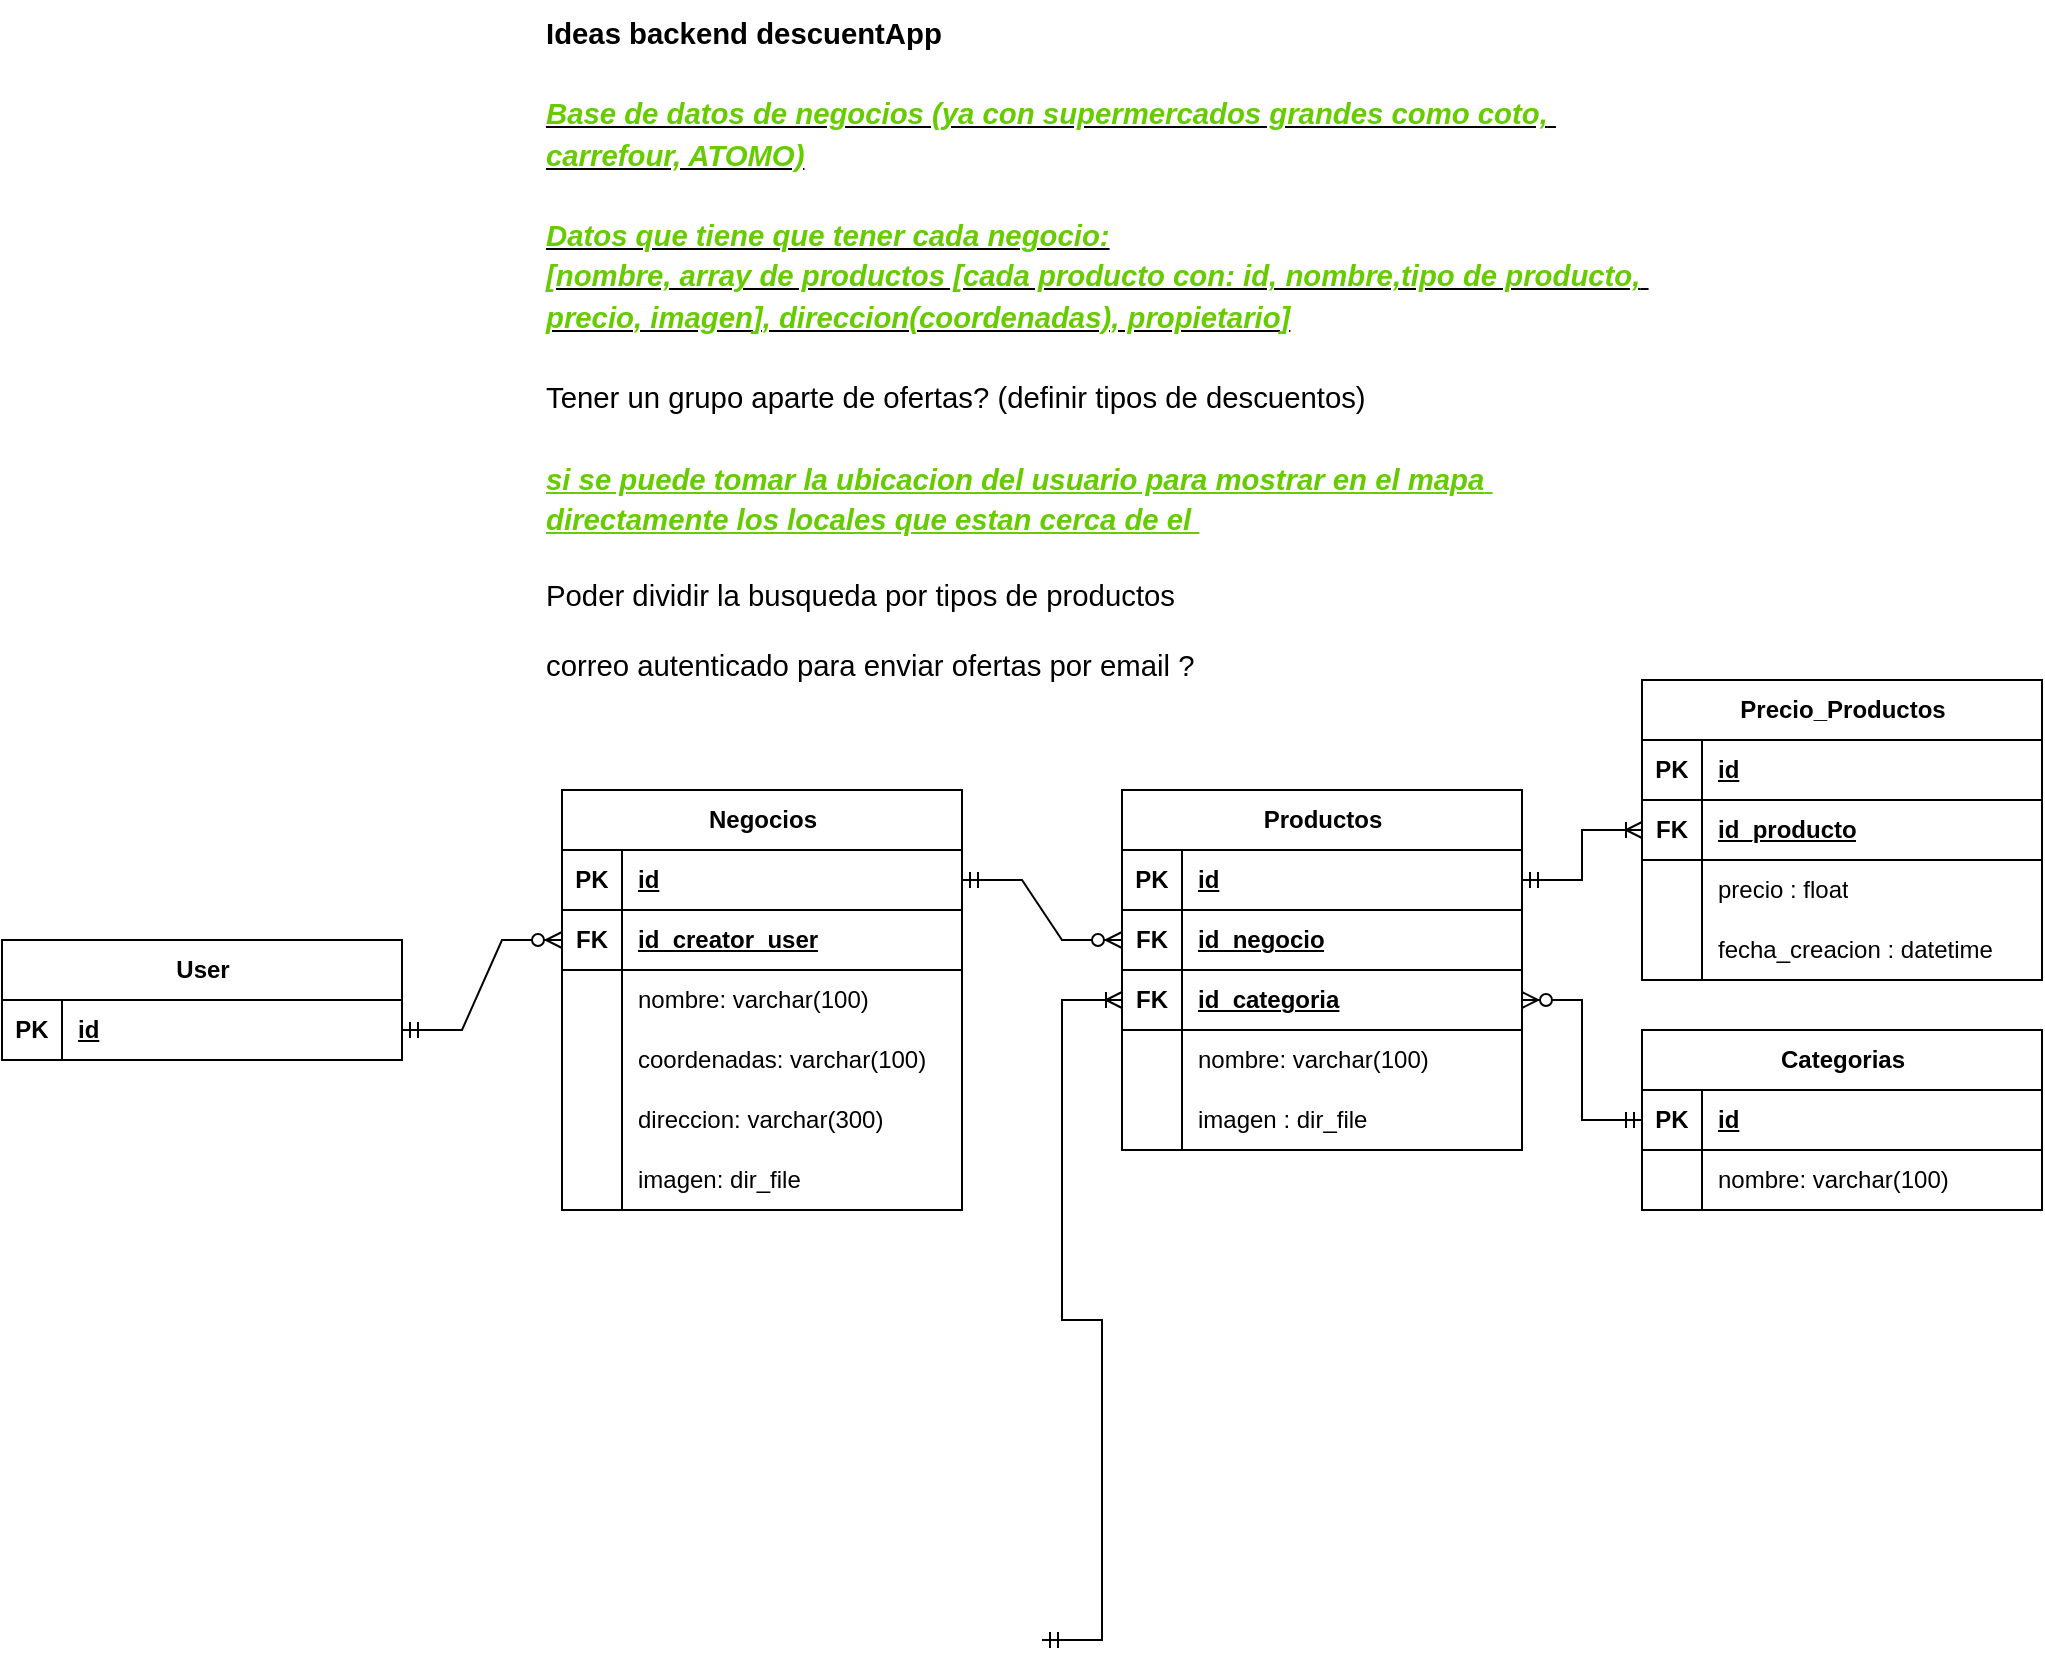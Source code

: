 <mxfile version="24.6.4" type="device">
  <diagram name="Página-1" id="SStQsnYlL896UcIgOzIQ">
    <mxGraphModel dx="2261" dy="844" grid="1" gridSize="10" guides="1" tooltips="1" connect="1" arrows="1" fold="1" page="1" pageScale="1" pageWidth="827" pageHeight="1169" math="0" shadow="0">
      <root>
        <mxCell id="0" />
        <mxCell id="1" parent="0" />
        <mxCell id="ZSuQwYXkWBYHc7xjUEu9-1" value="&lt;p dir=&quot;ltr&quot; style=&quot;line-height:1.38;margin-top:0pt;margin-bottom:0pt;&quot; id=&quot;docs-internal-guid-a4c57933-7fff-c57c-47c2-1a90e87b867c&quot;&gt;&lt;span style=&quot;font-size:11pt;font-family:Arial,sans-serif;color:#000000;background-color:transparent;font-weight:700;font-style:normal;font-variant:normal;text-decoration:none;vertical-align:baseline;white-space:pre;white-space:pre-wrap;&quot;&gt;Ideas backend descuentApp&lt;/span&gt;&lt;span style=&quot;font-size:11pt;font-family:Arial,sans-serif;color:#000000;background-color:transparent;font-weight:400;font-style:normal;font-variant:normal;text-decoration:none;vertical-align:baseline;white-space:pre;white-space:pre-wrap;&quot;&gt;&lt;br&gt;&lt;/span&gt;&lt;span style=&quot;font-size:11pt;font-family:Arial,sans-serif;color:#000000;background-color:transparent;font-weight:400;font-style:normal;font-variant:normal;text-decoration:none;vertical-align:baseline;white-space:pre;white-space:pre-wrap;&quot;&gt;&lt;br&gt;&lt;/span&gt;&lt;span style=&quot;font-size: 11pt; font-family: Arial, sans-serif; background-color: transparent; font-variant: normal; vertical-align: baseline; white-space: pre-wrap;&quot;&gt;&lt;i style=&quot;&quot;&gt;&lt;b style=&quot;&quot;&gt;&lt;u style=&quot;&quot;&gt;&lt;font color=&quot;#66cc00&quot;&gt;Base de datos de negocios (ya con supermercados grandes como coto, carrefour, ATOMO)&lt;/font&gt;&lt;/u&gt;&lt;/b&gt;&lt;/i&gt;&lt;/span&gt;&lt;span style=&quot;font-size:11pt;font-family:Arial,sans-serif;color:#000000;background-color:transparent;font-weight:400;font-style:normal;font-variant:normal;text-decoration:none;vertical-align:baseline;white-space:pre;white-space:pre-wrap;&quot;&gt;&lt;br&gt;&lt;/span&gt;&lt;span style=&quot;font-size:11pt;font-family:Arial,sans-serif;color:#000000;background-color:transparent;font-weight:400;font-style:normal;font-variant:normal;text-decoration:none;vertical-align:baseline;white-space:pre;white-space:pre-wrap;&quot;&gt;&lt;br&gt;&lt;/span&gt;&lt;i&gt;&lt;b&gt;&lt;u&gt;&lt;font color=&quot;#66cc00&quot;&gt;&lt;span style=&quot;font-size: 11pt; font-family: Arial, sans-serif; background-color: transparent; font-variant: normal; vertical-align: baseline; white-space: pre-wrap;&quot;&gt;Datos que tiene que tener cada negocio:&lt;/span&gt;&lt;span style=&quot;font-size: 11pt; font-family: Arial, sans-serif; background-color: transparent; font-variant: normal; vertical-align: baseline; white-space: pre-wrap;&quot;&gt;&lt;br&gt;&lt;/span&gt;&lt;span style=&quot;font-size: 11pt; font-family: Arial, sans-serif; background-color: transparent; font-variant: normal; vertical-align: baseline; white-space: pre-wrap;&quot;&gt;[nombre, array de productos [cada producto con: id, nombre,tipo de producto, precio, imagen], direccion(coordenadas), propietario]&lt;/span&gt;&lt;/font&gt;&lt;/u&gt;&lt;/b&gt;&lt;/i&gt;&lt;span style=&quot;font-size:11pt;font-family:Arial,sans-serif;color:#000000;background-color:transparent;font-weight:400;font-style:normal;font-variant:normal;text-decoration:none;vertical-align:baseline;white-space:pre;white-space:pre-wrap;&quot;&gt;&lt;br&gt;&lt;/span&gt;&lt;span style=&quot;font-size:11pt;font-family:Arial,sans-serif;color:#000000;background-color:transparent;font-weight:400;font-style:normal;font-variant:normal;text-decoration:none;vertical-align:baseline;white-space:pre;white-space:pre-wrap;&quot;&gt;&lt;br&gt;&lt;/span&gt;&lt;span style=&quot;font-size:11pt;font-family:Arial,sans-serif;color:#000000;background-color:transparent;font-weight:400;font-style:normal;font-variant:normal;text-decoration:none;vertical-align:baseline;white-space:pre;white-space:pre-wrap;&quot;&gt;Tener un grupo aparte de ofertas? (definir tipos de descuentos)&lt;/span&gt;&lt;span style=&quot;font-size:11pt;font-family:Arial,sans-serif;color:#000000;background-color:transparent;font-weight:400;font-style:normal;font-variant:normal;text-decoration:none;vertical-align:baseline;white-space:pre;white-space:pre-wrap;&quot;&gt;&lt;br&gt;&lt;/span&gt;&lt;span style=&quot;font-size:11pt;font-family:Arial,sans-serif;color:#000000;background-color:transparent;font-weight:400;font-style:normal;font-variant:normal;text-decoration:none;vertical-align:baseline;white-space:pre;white-space:pre-wrap;&quot;&gt;&lt;br&gt;&lt;/span&gt;&lt;span style=&quot;font-size: 11pt; font-family: Arial, sans-serif; background-color: transparent; font-variant: normal; vertical-align: baseline; white-space: pre-wrap;&quot;&gt;&lt;font style=&quot;&quot; color=&quot;#66cc00&quot;&gt;&lt;i style=&quot;&quot;&gt;&lt;b style=&quot;&quot;&gt;&lt;u&gt;si se puede tomar la ubicacion del usuario para mostrar en el mapa directamente los locales que estan cerca de el &lt;/u&gt;&lt;/b&gt;&lt;/i&gt;&lt;/font&gt;&lt;/span&gt;&lt;span style=&quot;font-size:11pt;font-family:Arial,sans-serif;color:#000000;background-color:transparent;font-weight:400;font-style:normal;font-variant:normal;text-decoration:none;vertical-align:baseline;white-space:pre;white-space:pre-wrap;&quot;&gt;&lt;br&gt;&lt;br&gt;&lt;/span&gt;&lt;/p&gt;&lt;span style=&quot;font-size:11pt;font-family:Arial,sans-serif;color:#000000;background-color:transparent;font-weight:400;font-style:normal;font-variant:normal;text-decoration:none;vertical-align:baseline;white-space:pre;white-space:pre-wrap;&quot;&gt;Poder dividir la busqueda por tipos de productos&lt;/span&gt;&lt;span style=&quot;font-size:11pt;font-family:Arial,sans-serif;color:#000000;background-color:transparent;font-weight:400;font-style:normal;font-variant:normal;text-decoration:none;vertical-align:baseline;white-space:pre;white-space:pre-wrap;&quot;&gt;&lt;br&gt;&lt;/span&gt;&lt;span style=&quot;font-size:11pt;font-family:Arial,sans-serif;color:#000000;background-color:transparent;font-weight:400;font-style:normal;font-variant:normal;text-decoration:none;vertical-align:baseline;white-space:pre;white-space:pre-wrap;&quot;&gt;&lt;br&gt;&lt;/span&gt;&lt;span style=&quot;font-size:11pt;font-family:Arial,sans-serif;color:#000000;background-color:transparent;font-weight:400;font-style:normal;font-variant:normal;text-decoration:none;vertical-align:baseline;white-space:pre;white-space:pre-wrap;&quot;&gt;correo autenticado para enviar ofertas por email ?&lt;/span&gt;" style="text;whiteSpace=wrap;html=1;" parent="1" vertex="1">
          <mxGeometry x="40" y="40" width="560" height="360" as="geometry" />
        </mxCell>
        <mxCell id="uydSjjTu0iyKUY3YHcJU-1" value="Negocios" style="shape=table;startSize=30;container=1;collapsible=1;childLayout=tableLayout;fixedRows=1;rowLines=0;fontStyle=1;align=center;resizeLast=1;html=1;" vertex="1" parent="1">
          <mxGeometry x="50" y="435" width="200" height="210" as="geometry" />
        </mxCell>
        <mxCell id="uydSjjTu0iyKUY3YHcJU-2" value="" style="shape=tableRow;horizontal=0;startSize=0;swimlaneHead=0;swimlaneBody=0;fillColor=none;collapsible=0;dropTarget=0;points=[[0,0.5],[1,0.5]];portConstraint=eastwest;top=0;left=0;right=0;bottom=1;" vertex="1" parent="uydSjjTu0iyKUY3YHcJU-1">
          <mxGeometry y="30" width="200" height="30" as="geometry" />
        </mxCell>
        <mxCell id="uydSjjTu0iyKUY3YHcJU-3" value="PK" style="shape=partialRectangle;connectable=0;fillColor=none;top=0;left=0;bottom=0;right=0;fontStyle=1;overflow=hidden;whiteSpace=wrap;html=1;" vertex="1" parent="uydSjjTu0iyKUY3YHcJU-2">
          <mxGeometry width="30" height="30" as="geometry">
            <mxRectangle width="30" height="30" as="alternateBounds" />
          </mxGeometry>
        </mxCell>
        <mxCell id="uydSjjTu0iyKUY3YHcJU-4" value="id" style="shape=partialRectangle;connectable=0;fillColor=none;top=0;left=0;bottom=0;right=0;align=left;spacingLeft=6;fontStyle=5;overflow=hidden;whiteSpace=wrap;html=1;" vertex="1" parent="uydSjjTu0iyKUY3YHcJU-2">
          <mxGeometry x="30" width="170" height="30" as="geometry">
            <mxRectangle width="170" height="30" as="alternateBounds" />
          </mxGeometry>
        </mxCell>
        <mxCell id="uydSjjTu0iyKUY3YHcJU-14" style="shape=tableRow;horizontal=0;startSize=0;swimlaneHead=0;swimlaneBody=0;fillColor=none;collapsible=0;dropTarget=0;points=[[0,0.5],[1,0.5]];portConstraint=eastwest;top=0;left=0;right=0;bottom=1;" vertex="1" parent="uydSjjTu0iyKUY3YHcJU-1">
          <mxGeometry y="60" width="200" height="30" as="geometry" />
        </mxCell>
        <mxCell id="uydSjjTu0iyKUY3YHcJU-15" value="FK" style="shape=partialRectangle;connectable=0;fillColor=none;top=0;left=0;bottom=0;right=0;fontStyle=1;overflow=hidden;whiteSpace=wrap;html=1;" vertex="1" parent="uydSjjTu0iyKUY3YHcJU-14">
          <mxGeometry width="30" height="30" as="geometry">
            <mxRectangle width="30" height="30" as="alternateBounds" />
          </mxGeometry>
        </mxCell>
        <mxCell id="uydSjjTu0iyKUY3YHcJU-16" value="id_creator_user" style="shape=partialRectangle;connectable=0;fillColor=none;top=0;left=0;bottom=0;right=0;align=left;spacingLeft=6;fontStyle=5;overflow=hidden;whiteSpace=wrap;html=1;" vertex="1" parent="uydSjjTu0iyKUY3YHcJU-14">
          <mxGeometry x="30" width="170" height="30" as="geometry">
            <mxRectangle width="170" height="30" as="alternateBounds" />
          </mxGeometry>
        </mxCell>
        <mxCell id="uydSjjTu0iyKUY3YHcJU-5" value="" style="shape=tableRow;horizontal=0;startSize=0;swimlaneHead=0;swimlaneBody=0;fillColor=none;collapsible=0;dropTarget=0;points=[[0,0.5],[1,0.5]];portConstraint=eastwest;top=0;left=0;right=0;bottom=0;" vertex="1" parent="uydSjjTu0iyKUY3YHcJU-1">
          <mxGeometry y="90" width="200" height="30" as="geometry" />
        </mxCell>
        <mxCell id="uydSjjTu0iyKUY3YHcJU-6" value="" style="shape=partialRectangle;connectable=0;fillColor=none;top=0;left=0;bottom=0;right=0;editable=1;overflow=hidden;whiteSpace=wrap;html=1;" vertex="1" parent="uydSjjTu0iyKUY3YHcJU-5">
          <mxGeometry width="30" height="30" as="geometry">
            <mxRectangle width="30" height="30" as="alternateBounds" />
          </mxGeometry>
        </mxCell>
        <mxCell id="uydSjjTu0iyKUY3YHcJU-7" value="nombre: varchar(100)" style="shape=partialRectangle;connectable=0;fillColor=none;top=0;left=0;bottom=0;right=0;align=left;spacingLeft=6;overflow=hidden;whiteSpace=wrap;html=1;" vertex="1" parent="uydSjjTu0iyKUY3YHcJU-5">
          <mxGeometry x="30" width="170" height="30" as="geometry">
            <mxRectangle width="170" height="30" as="alternateBounds" />
          </mxGeometry>
        </mxCell>
        <mxCell id="uydSjjTu0iyKUY3YHcJU-17" style="shape=tableRow;horizontal=0;startSize=0;swimlaneHead=0;swimlaneBody=0;fillColor=none;collapsible=0;dropTarget=0;points=[[0,0.5],[1,0.5]];portConstraint=eastwest;top=0;left=0;right=0;bottom=0;" vertex="1" parent="uydSjjTu0iyKUY3YHcJU-1">
          <mxGeometry y="120" width="200" height="30" as="geometry" />
        </mxCell>
        <mxCell id="uydSjjTu0iyKUY3YHcJU-18" style="shape=partialRectangle;connectable=0;fillColor=none;top=0;left=0;bottom=0;right=0;editable=1;overflow=hidden;whiteSpace=wrap;html=1;" vertex="1" parent="uydSjjTu0iyKUY3YHcJU-17">
          <mxGeometry width="30" height="30" as="geometry">
            <mxRectangle width="30" height="30" as="alternateBounds" />
          </mxGeometry>
        </mxCell>
        <mxCell id="uydSjjTu0iyKUY3YHcJU-19" value="coordenadas: varchar(100)" style="shape=partialRectangle;connectable=0;fillColor=none;top=0;left=0;bottom=0;right=0;align=left;spacingLeft=6;overflow=hidden;whiteSpace=wrap;html=1;" vertex="1" parent="uydSjjTu0iyKUY3YHcJU-17">
          <mxGeometry x="30" width="170" height="30" as="geometry">
            <mxRectangle width="170" height="30" as="alternateBounds" />
          </mxGeometry>
        </mxCell>
        <mxCell id="uydSjjTu0iyKUY3YHcJU-20" style="shape=tableRow;horizontal=0;startSize=0;swimlaneHead=0;swimlaneBody=0;fillColor=none;collapsible=0;dropTarget=0;points=[[0,0.5],[1,0.5]];portConstraint=eastwest;top=0;left=0;right=0;bottom=0;" vertex="1" parent="uydSjjTu0iyKUY3YHcJU-1">
          <mxGeometry y="150" width="200" height="30" as="geometry" />
        </mxCell>
        <mxCell id="uydSjjTu0iyKUY3YHcJU-21" style="shape=partialRectangle;connectable=0;fillColor=none;top=0;left=0;bottom=0;right=0;editable=1;overflow=hidden;whiteSpace=wrap;html=1;" vertex="1" parent="uydSjjTu0iyKUY3YHcJU-20">
          <mxGeometry width="30" height="30" as="geometry">
            <mxRectangle width="30" height="30" as="alternateBounds" />
          </mxGeometry>
        </mxCell>
        <mxCell id="uydSjjTu0iyKUY3YHcJU-22" value="direccion: varchar(300)" style="shape=partialRectangle;connectable=0;fillColor=none;top=0;left=0;bottom=0;right=0;align=left;spacingLeft=6;overflow=hidden;whiteSpace=wrap;html=1;" vertex="1" parent="uydSjjTu0iyKUY3YHcJU-20">
          <mxGeometry x="30" width="170" height="30" as="geometry">
            <mxRectangle width="170" height="30" as="alternateBounds" />
          </mxGeometry>
        </mxCell>
        <mxCell id="uydSjjTu0iyKUY3YHcJU-91" style="shape=tableRow;horizontal=0;startSize=0;swimlaneHead=0;swimlaneBody=0;fillColor=none;collapsible=0;dropTarget=0;points=[[0,0.5],[1,0.5]];portConstraint=eastwest;top=0;left=0;right=0;bottom=0;" vertex="1" parent="uydSjjTu0iyKUY3YHcJU-1">
          <mxGeometry y="180" width="200" height="30" as="geometry" />
        </mxCell>
        <mxCell id="uydSjjTu0iyKUY3YHcJU-92" style="shape=partialRectangle;connectable=0;fillColor=none;top=0;left=0;bottom=0;right=0;editable=1;overflow=hidden;whiteSpace=wrap;html=1;" vertex="1" parent="uydSjjTu0iyKUY3YHcJU-91">
          <mxGeometry width="30" height="30" as="geometry">
            <mxRectangle width="30" height="30" as="alternateBounds" />
          </mxGeometry>
        </mxCell>
        <mxCell id="uydSjjTu0iyKUY3YHcJU-93" value="imagen: dir_file" style="shape=partialRectangle;connectable=0;fillColor=none;top=0;left=0;bottom=0;right=0;align=left;spacingLeft=6;overflow=hidden;whiteSpace=wrap;html=1;" vertex="1" parent="uydSjjTu0iyKUY3YHcJU-91">
          <mxGeometry x="30" width="170" height="30" as="geometry">
            <mxRectangle width="170" height="30" as="alternateBounds" />
          </mxGeometry>
        </mxCell>
        <mxCell id="uydSjjTu0iyKUY3YHcJU-23" value="User" style="shape=table;startSize=30;container=1;collapsible=1;childLayout=tableLayout;fixedRows=1;rowLines=0;fontStyle=1;align=center;resizeLast=1;html=1;" vertex="1" parent="1">
          <mxGeometry x="-230" y="510" width="200" height="60" as="geometry" />
        </mxCell>
        <mxCell id="uydSjjTu0iyKUY3YHcJU-24" value="" style="shape=tableRow;horizontal=0;startSize=0;swimlaneHead=0;swimlaneBody=0;fillColor=none;collapsible=0;dropTarget=0;points=[[0,0.5],[1,0.5]];portConstraint=eastwest;top=0;left=0;right=0;bottom=1;" vertex="1" parent="uydSjjTu0iyKUY3YHcJU-23">
          <mxGeometry y="30" width="200" height="30" as="geometry" />
        </mxCell>
        <mxCell id="uydSjjTu0iyKUY3YHcJU-25" value="PK" style="shape=partialRectangle;connectable=0;fillColor=none;top=0;left=0;bottom=0;right=0;fontStyle=1;overflow=hidden;whiteSpace=wrap;html=1;" vertex="1" parent="uydSjjTu0iyKUY3YHcJU-24">
          <mxGeometry width="30" height="30" as="geometry">
            <mxRectangle width="30" height="30" as="alternateBounds" />
          </mxGeometry>
        </mxCell>
        <mxCell id="uydSjjTu0iyKUY3YHcJU-26" value="id" style="shape=partialRectangle;connectable=0;fillColor=none;top=0;left=0;bottom=0;right=0;align=left;spacingLeft=6;fontStyle=5;overflow=hidden;whiteSpace=wrap;html=1;" vertex="1" parent="uydSjjTu0iyKUY3YHcJU-24">
          <mxGeometry x="30" width="170" height="30" as="geometry">
            <mxRectangle width="170" height="30" as="alternateBounds" />
          </mxGeometry>
        </mxCell>
        <mxCell id="uydSjjTu0iyKUY3YHcJU-40" value="" style="edgeStyle=entityRelationEdgeStyle;fontSize=12;html=1;endArrow=ERzeroToMany;startArrow=ERmandOne;rounded=0;" edge="1" parent="1" source="uydSjjTu0iyKUY3YHcJU-24" target="uydSjjTu0iyKUY3YHcJU-14">
          <mxGeometry width="100" height="100" relative="1" as="geometry">
            <mxPoint x="-50" y="710" as="sourcePoint" />
            <mxPoint x="50" y="610" as="targetPoint" />
          </mxGeometry>
        </mxCell>
        <mxCell id="uydSjjTu0iyKUY3YHcJU-41" value="Productos" style="shape=table;startSize=30;container=1;collapsible=1;childLayout=tableLayout;fixedRows=1;rowLines=0;fontStyle=1;align=center;resizeLast=1;html=1;" vertex="1" parent="1">
          <mxGeometry x="330" y="435" width="200" height="180" as="geometry" />
        </mxCell>
        <mxCell id="uydSjjTu0iyKUY3YHcJU-42" value="" style="shape=tableRow;horizontal=0;startSize=0;swimlaneHead=0;swimlaneBody=0;fillColor=none;collapsible=0;dropTarget=0;points=[[0,0.5],[1,0.5]];portConstraint=eastwest;top=0;left=0;right=0;bottom=1;" vertex="1" parent="uydSjjTu0iyKUY3YHcJU-41">
          <mxGeometry y="30" width="200" height="30" as="geometry" />
        </mxCell>
        <mxCell id="uydSjjTu0iyKUY3YHcJU-43" value="PK" style="shape=partialRectangle;connectable=0;fillColor=none;top=0;left=0;bottom=0;right=0;fontStyle=1;overflow=hidden;whiteSpace=wrap;html=1;" vertex="1" parent="uydSjjTu0iyKUY3YHcJU-42">
          <mxGeometry width="30" height="30" as="geometry">
            <mxRectangle width="30" height="30" as="alternateBounds" />
          </mxGeometry>
        </mxCell>
        <mxCell id="uydSjjTu0iyKUY3YHcJU-44" value="id" style="shape=partialRectangle;connectable=0;fillColor=none;top=0;left=0;bottom=0;right=0;align=left;spacingLeft=6;fontStyle=5;overflow=hidden;whiteSpace=wrap;html=1;" vertex="1" parent="uydSjjTu0iyKUY3YHcJU-42">
          <mxGeometry x="30" width="170" height="30" as="geometry">
            <mxRectangle width="170" height="30" as="alternateBounds" />
          </mxGeometry>
        </mxCell>
        <mxCell id="uydSjjTu0iyKUY3YHcJU-45" style="shape=tableRow;horizontal=0;startSize=0;swimlaneHead=0;swimlaneBody=0;fillColor=none;collapsible=0;dropTarget=0;points=[[0,0.5],[1,0.5]];portConstraint=eastwest;top=0;left=0;right=0;bottom=1;" vertex="1" parent="uydSjjTu0iyKUY3YHcJU-41">
          <mxGeometry y="60" width="200" height="30" as="geometry" />
        </mxCell>
        <mxCell id="uydSjjTu0iyKUY3YHcJU-46" value="FK" style="shape=partialRectangle;connectable=0;fillColor=none;top=0;left=0;bottom=0;right=0;fontStyle=1;overflow=hidden;whiteSpace=wrap;html=1;" vertex="1" parent="uydSjjTu0iyKUY3YHcJU-45">
          <mxGeometry width="30" height="30" as="geometry">
            <mxRectangle width="30" height="30" as="alternateBounds" />
          </mxGeometry>
        </mxCell>
        <mxCell id="uydSjjTu0iyKUY3YHcJU-47" value="id_negocio" style="shape=partialRectangle;connectable=0;fillColor=none;top=0;left=0;bottom=0;right=0;align=left;spacingLeft=6;fontStyle=5;overflow=hidden;whiteSpace=wrap;html=1;" vertex="1" parent="uydSjjTu0iyKUY3YHcJU-45">
          <mxGeometry x="30" width="170" height="30" as="geometry">
            <mxRectangle width="170" height="30" as="alternateBounds" />
          </mxGeometry>
        </mxCell>
        <mxCell id="uydSjjTu0iyKUY3YHcJU-88" style="shape=tableRow;horizontal=0;startSize=0;swimlaneHead=0;swimlaneBody=0;fillColor=none;collapsible=0;dropTarget=0;points=[[0,0.5],[1,0.5]];portConstraint=eastwest;top=0;left=0;right=0;bottom=1;" vertex="1" parent="uydSjjTu0iyKUY3YHcJU-41">
          <mxGeometry y="90" width="200" height="30" as="geometry" />
        </mxCell>
        <mxCell id="uydSjjTu0iyKUY3YHcJU-89" value="FK" style="shape=partialRectangle;connectable=0;fillColor=none;top=0;left=0;bottom=0;right=0;fontStyle=1;overflow=hidden;whiteSpace=wrap;html=1;" vertex="1" parent="uydSjjTu0iyKUY3YHcJU-88">
          <mxGeometry width="30" height="30" as="geometry">
            <mxRectangle width="30" height="30" as="alternateBounds" />
          </mxGeometry>
        </mxCell>
        <mxCell id="uydSjjTu0iyKUY3YHcJU-90" value="id_categoria" style="shape=partialRectangle;connectable=0;fillColor=none;top=0;left=0;bottom=0;right=0;align=left;spacingLeft=6;fontStyle=5;overflow=hidden;whiteSpace=wrap;html=1;" vertex="1" parent="uydSjjTu0iyKUY3YHcJU-88">
          <mxGeometry x="30" width="170" height="30" as="geometry">
            <mxRectangle width="170" height="30" as="alternateBounds" />
          </mxGeometry>
        </mxCell>
        <mxCell id="uydSjjTu0iyKUY3YHcJU-48" value="" style="shape=tableRow;horizontal=0;startSize=0;swimlaneHead=0;swimlaneBody=0;fillColor=none;collapsible=0;dropTarget=0;points=[[0,0.5],[1,0.5]];portConstraint=eastwest;top=0;left=0;right=0;bottom=0;" vertex="1" parent="uydSjjTu0iyKUY3YHcJU-41">
          <mxGeometry y="120" width="200" height="30" as="geometry" />
        </mxCell>
        <mxCell id="uydSjjTu0iyKUY3YHcJU-49" value="" style="shape=partialRectangle;connectable=0;fillColor=none;top=0;left=0;bottom=0;right=0;editable=1;overflow=hidden;whiteSpace=wrap;html=1;" vertex="1" parent="uydSjjTu0iyKUY3YHcJU-48">
          <mxGeometry width="30" height="30" as="geometry">
            <mxRectangle width="30" height="30" as="alternateBounds" />
          </mxGeometry>
        </mxCell>
        <mxCell id="uydSjjTu0iyKUY3YHcJU-50" value="nombre: varchar(100)" style="shape=partialRectangle;connectable=0;fillColor=none;top=0;left=0;bottom=0;right=0;align=left;spacingLeft=6;overflow=hidden;whiteSpace=wrap;html=1;" vertex="1" parent="uydSjjTu0iyKUY3YHcJU-48">
          <mxGeometry x="30" width="170" height="30" as="geometry">
            <mxRectangle width="170" height="30" as="alternateBounds" />
          </mxGeometry>
        </mxCell>
        <mxCell id="uydSjjTu0iyKUY3YHcJU-57" style="shape=tableRow;horizontal=0;startSize=0;swimlaneHead=0;swimlaneBody=0;fillColor=none;collapsible=0;dropTarget=0;points=[[0,0.5],[1,0.5]];portConstraint=eastwest;top=0;left=0;right=0;bottom=0;" vertex="1" parent="uydSjjTu0iyKUY3YHcJU-41">
          <mxGeometry y="150" width="200" height="30" as="geometry" />
        </mxCell>
        <mxCell id="uydSjjTu0iyKUY3YHcJU-58" style="shape=partialRectangle;connectable=0;fillColor=none;top=0;left=0;bottom=0;right=0;editable=1;overflow=hidden;whiteSpace=wrap;html=1;" vertex="1" parent="uydSjjTu0iyKUY3YHcJU-57">
          <mxGeometry width="30" height="30" as="geometry">
            <mxRectangle width="30" height="30" as="alternateBounds" />
          </mxGeometry>
        </mxCell>
        <mxCell id="uydSjjTu0iyKUY3YHcJU-59" value="imagen : dir_file" style="shape=partialRectangle;connectable=0;fillColor=none;top=0;left=0;bottom=0;right=0;align=left;spacingLeft=6;overflow=hidden;whiteSpace=wrap;html=1;" vertex="1" parent="uydSjjTu0iyKUY3YHcJU-57">
          <mxGeometry x="30" width="170" height="30" as="geometry">
            <mxRectangle width="170" height="30" as="alternateBounds" />
          </mxGeometry>
        </mxCell>
        <mxCell id="uydSjjTu0iyKUY3YHcJU-66" value="Categorias" style="shape=table;startSize=30;container=1;collapsible=1;childLayout=tableLayout;fixedRows=1;rowLines=0;fontStyle=1;align=center;resizeLast=1;html=1;" vertex="1" parent="1">
          <mxGeometry x="590" y="555" width="200" height="90" as="geometry" />
        </mxCell>
        <mxCell id="uydSjjTu0iyKUY3YHcJU-67" value="" style="shape=tableRow;horizontal=0;startSize=0;swimlaneHead=0;swimlaneBody=0;fillColor=none;collapsible=0;dropTarget=0;points=[[0,0.5],[1,0.5]];portConstraint=eastwest;top=0;left=0;right=0;bottom=1;" vertex="1" parent="uydSjjTu0iyKUY3YHcJU-66">
          <mxGeometry y="30" width="200" height="30" as="geometry" />
        </mxCell>
        <mxCell id="uydSjjTu0iyKUY3YHcJU-68" value="PK" style="shape=partialRectangle;connectable=0;fillColor=none;top=0;left=0;bottom=0;right=0;fontStyle=1;overflow=hidden;whiteSpace=wrap;html=1;" vertex="1" parent="uydSjjTu0iyKUY3YHcJU-67">
          <mxGeometry width="30" height="30" as="geometry">
            <mxRectangle width="30" height="30" as="alternateBounds" />
          </mxGeometry>
        </mxCell>
        <mxCell id="uydSjjTu0iyKUY3YHcJU-69" value="id" style="shape=partialRectangle;connectable=0;fillColor=none;top=0;left=0;bottom=0;right=0;align=left;spacingLeft=6;fontStyle=5;overflow=hidden;whiteSpace=wrap;html=1;" vertex="1" parent="uydSjjTu0iyKUY3YHcJU-67">
          <mxGeometry x="30" width="170" height="30" as="geometry">
            <mxRectangle width="170" height="30" as="alternateBounds" />
          </mxGeometry>
        </mxCell>
        <mxCell id="uydSjjTu0iyKUY3YHcJU-73" value="" style="shape=tableRow;horizontal=0;startSize=0;swimlaneHead=0;swimlaneBody=0;fillColor=none;collapsible=0;dropTarget=0;points=[[0,0.5],[1,0.5]];portConstraint=eastwest;top=0;left=0;right=0;bottom=0;" vertex="1" parent="uydSjjTu0iyKUY3YHcJU-66">
          <mxGeometry y="60" width="200" height="30" as="geometry" />
        </mxCell>
        <mxCell id="uydSjjTu0iyKUY3YHcJU-74" value="" style="shape=partialRectangle;connectable=0;fillColor=none;top=0;left=0;bottom=0;right=0;editable=1;overflow=hidden;whiteSpace=wrap;html=1;" vertex="1" parent="uydSjjTu0iyKUY3YHcJU-73">
          <mxGeometry width="30" height="30" as="geometry">
            <mxRectangle width="30" height="30" as="alternateBounds" />
          </mxGeometry>
        </mxCell>
        <mxCell id="uydSjjTu0iyKUY3YHcJU-75" value="nombre: varchar(100)" style="shape=partialRectangle;connectable=0;fillColor=none;top=0;left=0;bottom=0;right=0;align=left;spacingLeft=6;overflow=hidden;whiteSpace=wrap;html=1;" vertex="1" parent="uydSjjTu0iyKUY3YHcJU-73">
          <mxGeometry x="30" width="170" height="30" as="geometry">
            <mxRectangle width="170" height="30" as="alternateBounds" />
          </mxGeometry>
        </mxCell>
        <mxCell id="uydSjjTu0iyKUY3YHcJU-97" value="" style="edgeStyle=entityRelationEdgeStyle;fontSize=12;html=1;endArrow=ERzeroToMany;startArrow=ERmandOne;rounded=0;" edge="1" parent="1" source="uydSjjTu0iyKUY3YHcJU-2" target="uydSjjTu0iyKUY3YHcJU-45">
          <mxGeometry width="100" height="100" relative="1" as="geometry">
            <mxPoint x="10" y="740" as="sourcePoint" />
            <mxPoint x="90" y="740" as="targetPoint" />
          </mxGeometry>
        </mxCell>
        <mxCell id="uydSjjTu0iyKUY3YHcJU-99" value="" style="edgeStyle=entityRelationEdgeStyle;fontSize=12;html=1;endArrow=ERoneToMany;startArrow=ERmandOne;rounded=0;" edge="1" parent="1" source="uydSjjTu0iyKUY3YHcJU-70" target="uydSjjTu0iyKUY3YHcJU-88">
          <mxGeometry width="100" height="100" relative="1" as="geometry">
            <mxPoint x="290" y="860" as="sourcePoint" />
            <mxPoint x="390" y="760" as="targetPoint" />
          </mxGeometry>
        </mxCell>
        <mxCell id="uydSjjTu0iyKUY3YHcJU-100" value="" style="edgeStyle=entityRelationEdgeStyle;fontSize=12;html=1;endArrow=ERzeroToMany;startArrow=ERmandOne;rounded=0;" edge="1" parent="1" source="uydSjjTu0iyKUY3YHcJU-67" target="uydSjjTu0iyKUY3YHcJU-88">
          <mxGeometry width="100" height="100" relative="1" as="geometry">
            <mxPoint x="440" y="710" as="sourcePoint" />
            <mxPoint x="520" y="740" as="targetPoint" />
            <Array as="points">
              <mxPoint x="660" y="990" />
            </Array>
          </mxGeometry>
        </mxCell>
        <mxCell id="uydSjjTu0iyKUY3YHcJU-101" value="Precio_Productos" style="shape=table;startSize=30;container=1;collapsible=1;childLayout=tableLayout;fixedRows=1;rowLines=0;fontStyle=1;align=center;resizeLast=1;html=1;" vertex="1" parent="1">
          <mxGeometry x="590" y="380" width="200" height="150" as="geometry" />
        </mxCell>
        <mxCell id="uydSjjTu0iyKUY3YHcJU-102" value="" style="shape=tableRow;horizontal=0;startSize=0;swimlaneHead=0;swimlaneBody=0;fillColor=none;collapsible=0;dropTarget=0;points=[[0,0.5],[1,0.5]];portConstraint=eastwest;top=0;left=0;right=0;bottom=1;" vertex="1" parent="uydSjjTu0iyKUY3YHcJU-101">
          <mxGeometry y="30" width="200" height="30" as="geometry" />
        </mxCell>
        <mxCell id="uydSjjTu0iyKUY3YHcJU-103" value="PK" style="shape=partialRectangle;connectable=0;fillColor=none;top=0;left=0;bottom=0;right=0;fontStyle=1;overflow=hidden;whiteSpace=wrap;html=1;" vertex="1" parent="uydSjjTu0iyKUY3YHcJU-102">
          <mxGeometry width="30" height="30" as="geometry">
            <mxRectangle width="30" height="30" as="alternateBounds" />
          </mxGeometry>
        </mxCell>
        <mxCell id="uydSjjTu0iyKUY3YHcJU-104" value="id" style="shape=partialRectangle;connectable=0;fillColor=none;top=0;left=0;bottom=0;right=0;align=left;spacingLeft=6;fontStyle=5;overflow=hidden;whiteSpace=wrap;html=1;" vertex="1" parent="uydSjjTu0iyKUY3YHcJU-102">
          <mxGeometry x="30" width="170" height="30" as="geometry">
            <mxRectangle width="170" height="30" as="alternateBounds" />
          </mxGeometry>
        </mxCell>
        <mxCell id="uydSjjTu0iyKUY3YHcJU-105" style="shape=tableRow;horizontal=0;startSize=0;swimlaneHead=0;swimlaneBody=0;fillColor=none;collapsible=0;dropTarget=0;points=[[0,0.5],[1,0.5]];portConstraint=eastwest;top=0;left=0;right=0;bottom=1;" vertex="1" parent="uydSjjTu0iyKUY3YHcJU-101">
          <mxGeometry y="60" width="200" height="30" as="geometry" />
        </mxCell>
        <mxCell id="uydSjjTu0iyKUY3YHcJU-106" value="FK" style="shape=partialRectangle;connectable=0;fillColor=none;top=0;left=0;bottom=0;right=0;fontStyle=1;overflow=hidden;whiteSpace=wrap;html=1;" vertex="1" parent="uydSjjTu0iyKUY3YHcJU-105">
          <mxGeometry width="30" height="30" as="geometry">
            <mxRectangle width="30" height="30" as="alternateBounds" />
          </mxGeometry>
        </mxCell>
        <mxCell id="uydSjjTu0iyKUY3YHcJU-107" value="id_producto" style="shape=partialRectangle;connectable=0;fillColor=none;top=0;left=0;bottom=0;right=0;align=left;spacingLeft=6;fontStyle=5;overflow=hidden;whiteSpace=wrap;html=1;" vertex="1" parent="uydSjjTu0iyKUY3YHcJU-105">
          <mxGeometry x="30" width="170" height="30" as="geometry">
            <mxRectangle width="170" height="30" as="alternateBounds" />
          </mxGeometry>
        </mxCell>
        <mxCell id="uydSjjTu0iyKUY3YHcJU-114" style="shape=tableRow;horizontal=0;startSize=0;swimlaneHead=0;swimlaneBody=0;fillColor=none;collapsible=0;dropTarget=0;points=[[0,0.5],[1,0.5]];portConstraint=eastwest;top=0;left=0;right=0;bottom=0;" vertex="1" parent="uydSjjTu0iyKUY3YHcJU-101">
          <mxGeometry y="90" width="200" height="30" as="geometry" />
        </mxCell>
        <mxCell id="uydSjjTu0iyKUY3YHcJU-115" style="shape=partialRectangle;connectable=0;fillColor=none;top=0;left=0;bottom=0;right=0;editable=1;overflow=hidden;whiteSpace=wrap;html=1;" vertex="1" parent="uydSjjTu0iyKUY3YHcJU-114">
          <mxGeometry width="30" height="30" as="geometry">
            <mxRectangle width="30" height="30" as="alternateBounds" />
          </mxGeometry>
        </mxCell>
        <mxCell id="uydSjjTu0iyKUY3YHcJU-116" value="precio : float" style="shape=partialRectangle;connectable=0;fillColor=none;top=0;left=0;bottom=0;right=0;align=left;spacingLeft=6;overflow=hidden;whiteSpace=wrap;html=1;" vertex="1" parent="uydSjjTu0iyKUY3YHcJU-114">
          <mxGeometry x="30" width="170" height="30" as="geometry">
            <mxRectangle width="170" height="30" as="alternateBounds" />
          </mxGeometry>
        </mxCell>
        <mxCell id="uydSjjTu0iyKUY3YHcJU-117" style="shape=tableRow;horizontal=0;startSize=0;swimlaneHead=0;swimlaneBody=0;fillColor=none;collapsible=0;dropTarget=0;points=[[0,0.5],[1,0.5]];portConstraint=eastwest;top=0;left=0;right=0;bottom=0;" vertex="1" parent="uydSjjTu0iyKUY3YHcJU-101">
          <mxGeometry y="120" width="200" height="30" as="geometry" />
        </mxCell>
        <mxCell id="uydSjjTu0iyKUY3YHcJU-118" style="shape=partialRectangle;connectable=0;fillColor=none;top=0;left=0;bottom=0;right=0;editable=1;overflow=hidden;whiteSpace=wrap;html=1;" vertex="1" parent="uydSjjTu0iyKUY3YHcJU-117">
          <mxGeometry width="30" height="30" as="geometry">
            <mxRectangle width="30" height="30" as="alternateBounds" />
          </mxGeometry>
        </mxCell>
        <mxCell id="uydSjjTu0iyKUY3YHcJU-119" value="fecha_creacion : datetime" style="shape=partialRectangle;connectable=0;fillColor=none;top=0;left=0;bottom=0;right=0;align=left;spacingLeft=6;overflow=hidden;whiteSpace=wrap;html=1;" vertex="1" parent="uydSjjTu0iyKUY3YHcJU-117">
          <mxGeometry x="30" width="170" height="30" as="geometry">
            <mxRectangle width="170" height="30" as="alternateBounds" />
          </mxGeometry>
        </mxCell>
        <mxCell id="uydSjjTu0iyKUY3YHcJU-120" value="" style="edgeStyle=entityRelationEdgeStyle;fontSize=12;html=1;endArrow=ERoneToMany;startArrow=ERmandOne;rounded=0;" edge="1" parent="1" source="uydSjjTu0iyKUY3YHcJU-42" target="uydSjjTu0iyKUY3YHcJU-105">
          <mxGeometry width="100" height="100" relative="1" as="geometry">
            <mxPoint x="330" y="810" as="sourcePoint" />
            <mxPoint x="430" y="710" as="targetPoint" />
          </mxGeometry>
        </mxCell>
      </root>
    </mxGraphModel>
  </diagram>
</mxfile>
